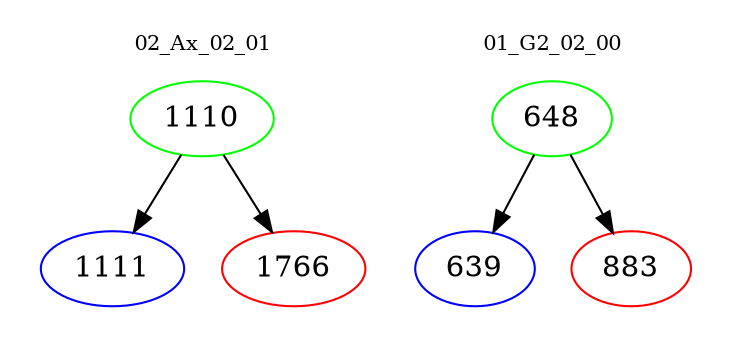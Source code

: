 digraph{
subgraph cluster_0 {
color = white
label = "02_Ax_02_01";
fontsize=10;
T0_1110 [label="1110", color="green"]
T0_1110 -> T0_1111 [color="black"]
T0_1111 [label="1111", color="blue"]
T0_1110 -> T0_1766 [color="black"]
T0_1766 [label="1766", color="red"]
}
subgraph cluster_1 {
color = white
label = "01_G2_02_00";
fontsize=10;
T1_648 [label="648", color="green"]
T1_648 -> T1_639 [color="black"]
T1_639 [label="639", color="blue"]
T1_648 -> T1_883 [color="black"]
T1_883 [label="883", color="red"]
}
}
